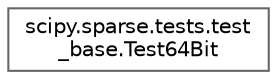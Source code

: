 digraph "Graphical Class Hierarchy"
{
 // LATEX_PDF_SIZE
  bgcolor="transparent";
  edge [fontname=Helvetica,fontsize=10,labelfontname=Helvetica,labelfontsize=10];
  node [fontname=Helvetica,fontsize=10,shape=box,height=0.2,width=0.4];
  rankdir="LR";
  Node0 [id="Node000000",label="scipy.sparse.tests.test\l_base.Test64Bit",height=0.2,width=0.4,color="grey40", fillcolor="white", style="filled",URL="$d2/d69/classscipy_1_1sparse_1_1tests_1_1test__base_1_1Test64Bit.html",tooltip=" "];
}

